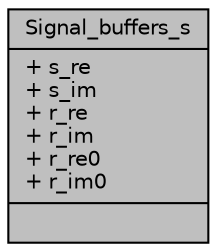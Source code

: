 digraph "Signal_buffers_s"
{
 // LATEX_PDF_SIZE
  edge [fontname="Helvetica",fontsize="10",labelfontname="Helvetica",labelfontsize="10"];
  node [fontname="Helvetica",fontsize="10",shape=record];
  Node1 [label="{Signal_buffers_s\n|+ s_re\l+ s_im\l+ r_re\l+ r_im\l+ r_re0\l+ r_im0\l|}",height=0.2,width=0.4,color="black", fillcolor="grey75", style="filled", fontcolor="black",tooltip=" "];
}
